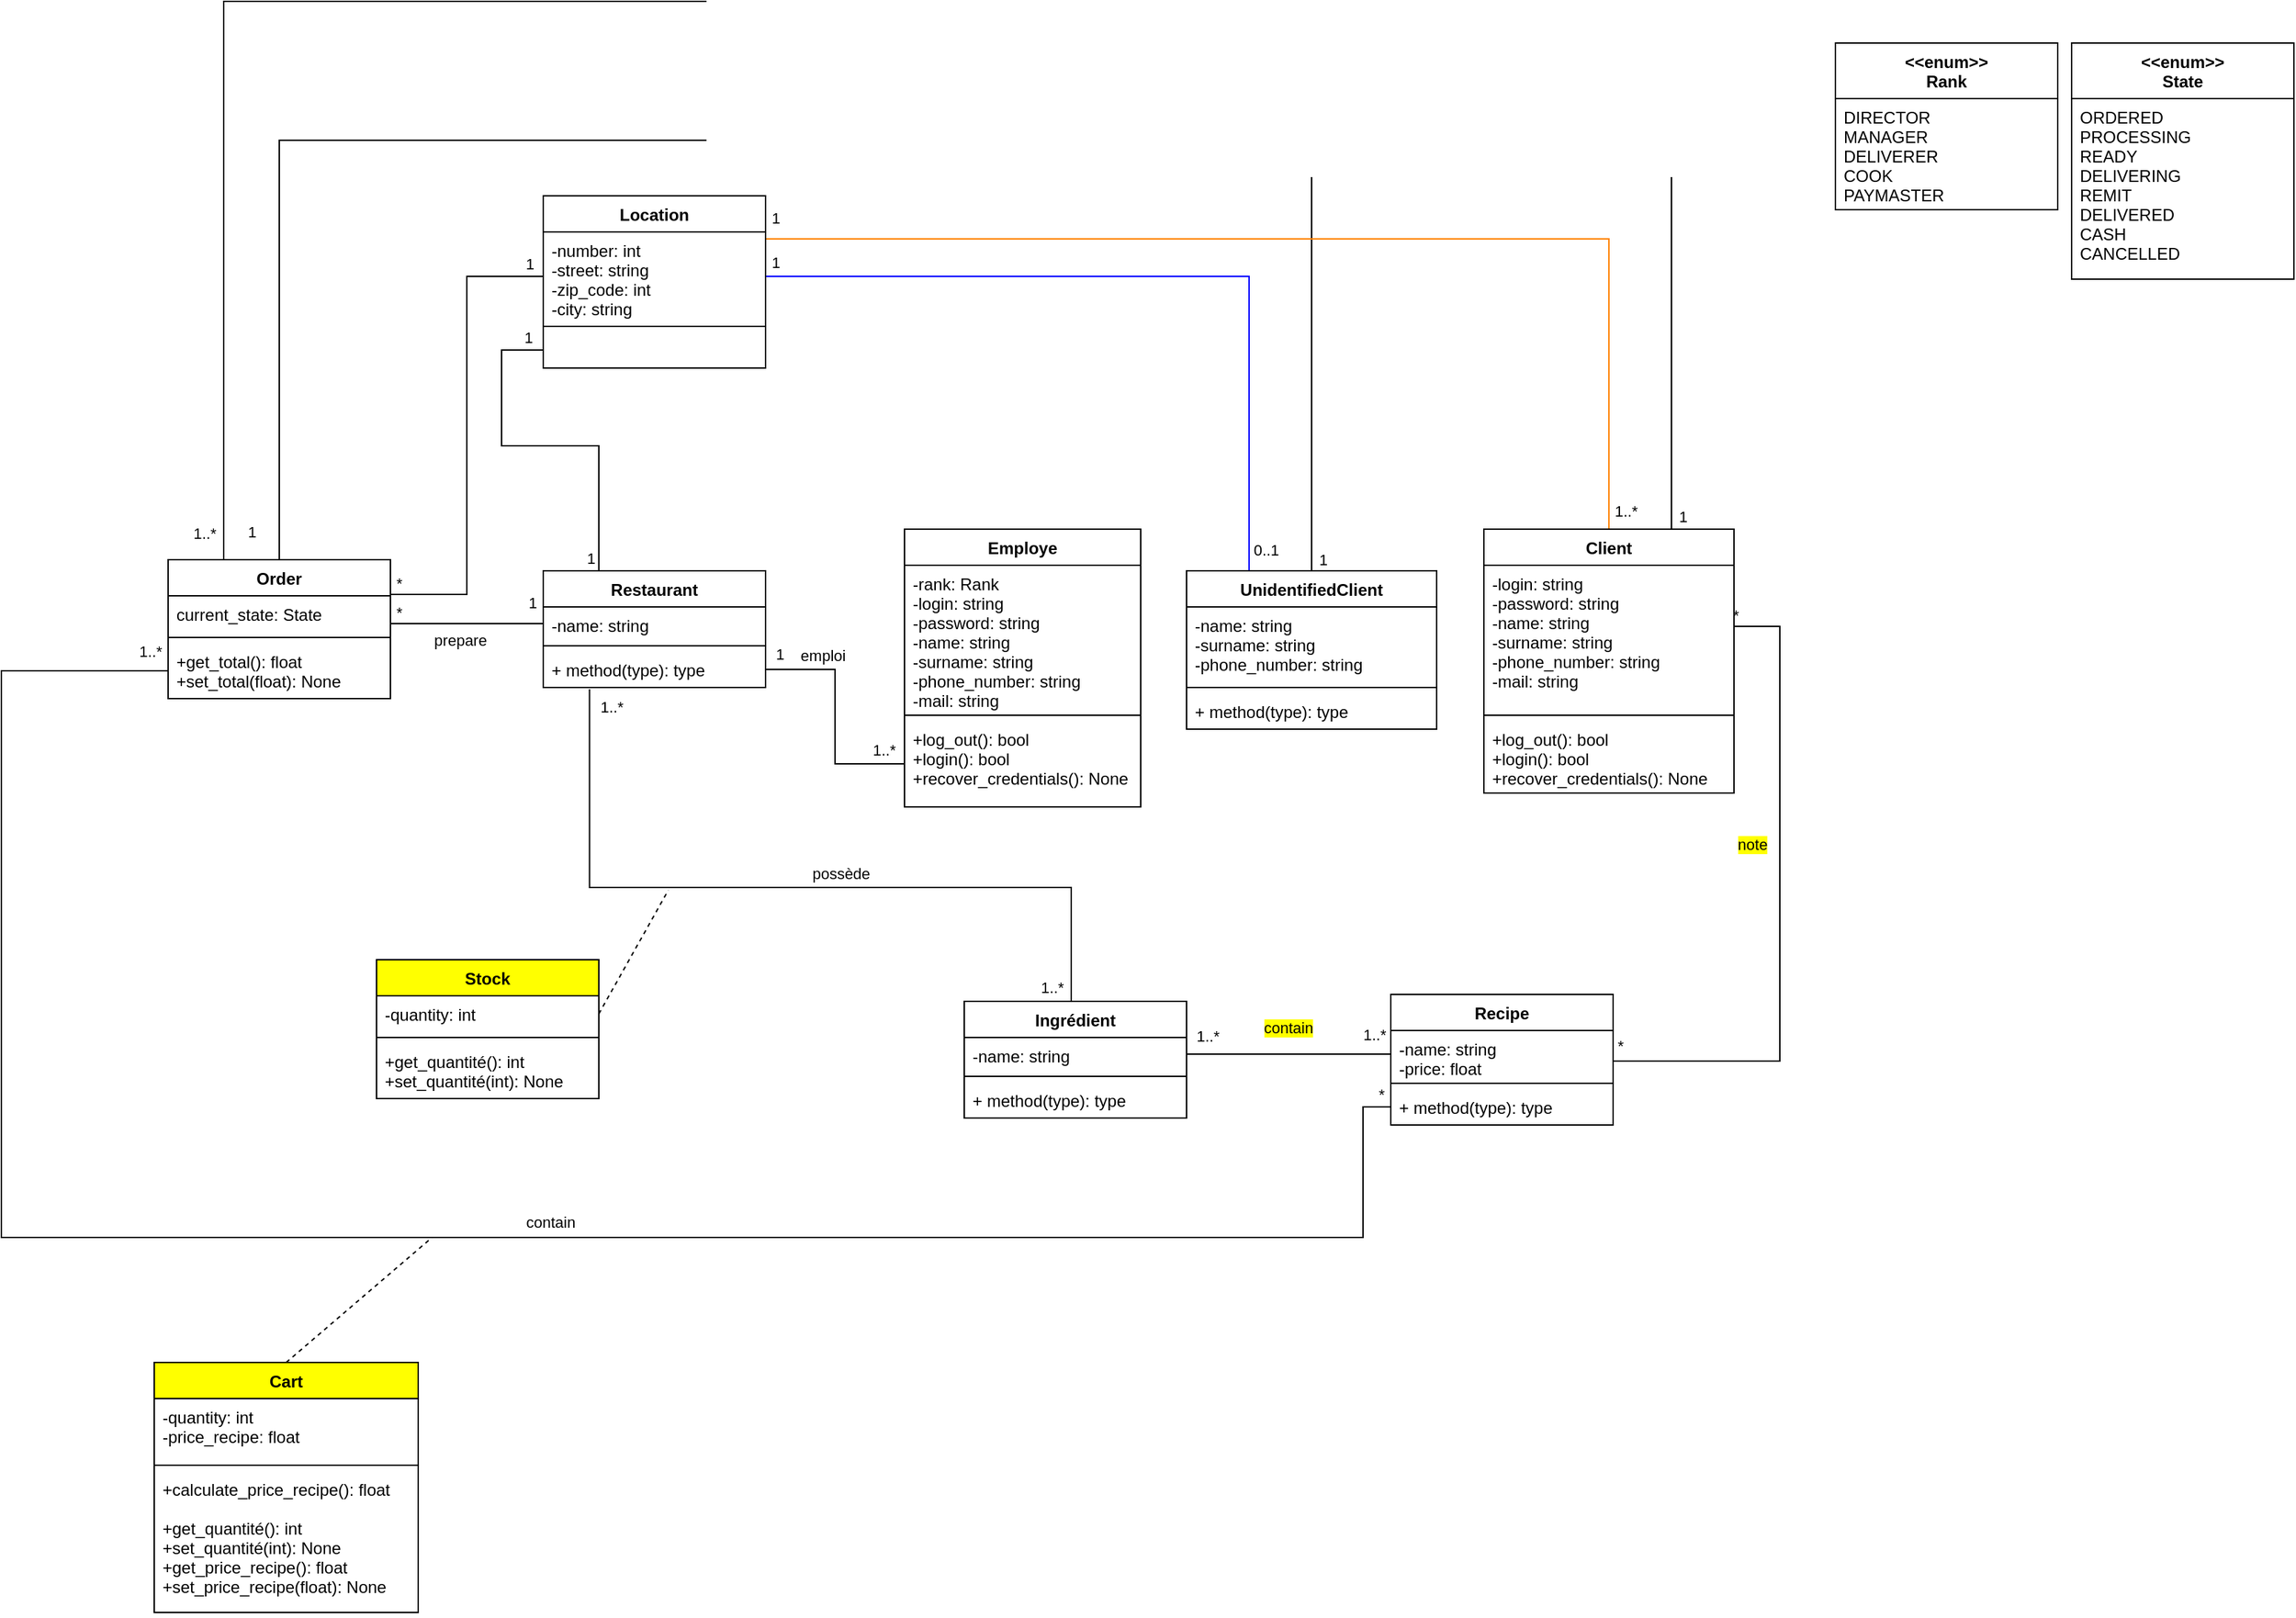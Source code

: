 <mxfile version="13.3.1" type="device"><diagram name="Page-1" id="58cdce13-f638-feb5-8d6f-7d28b1aa9fa0"><mxGraphModel dx="1278" dy="949" grid="1" gridSize="10" guides="1" tooltips="1" connect="1" arrows="1" fold="1" page="1" pageScale="1" pageWidth="1100" pageHeight="850" background="#ffffff" math="0" shadow="0"><root><mxCell id="0"/><mxCell id="1" parent="0"/><mxCell id="4RIuu6g8Ll3O6P_jRk4c-29" value="" style="endArrow=none;html=1;entryX=0;entryY=0.5;entryDx=0;entryDy=0;exitX=1;exitY=0.5;exitDx=0;exitDy=0;edgeStyle=orthogonalEdgeStyle;rounded=0;" parent="1" source="4RIuu6g8Ll3O6P_jRk4c-4" target="4RIuu6g8Ll3O6P_jRk4c-8" edge="1"><mxGeometry width="50" height="50" relative="1" as="geometry"><mxPoint x="740" y="450" as="sourcePoint"/><mxPoint x="908" y="443" as="targetPoint"/></mxGeometry></mxCell><mxCell id="4RIuu6g8Ll3O6P_jRk4c-30" value="emploi" style="edgeLabel;html=1;align=center;verticalAlign=middle;resizable=0;points=[];" parent="4RIuu6g8Ll3O6P_jRk4c-29" vertex="1" connectable="0"><mxGeometry x="0.167" y="3" relative="1" as="geometry"><mxPoint x="-12" y="-58" as="offset"/></mxGeometry></mxCell><mxCell id="4RIuu6g8Ll3O6P_jRk4c-32" value="1" style="edgeLabel;html=1;align=center;verticalAlign=middle;resizable=0;points=[];" parent="4RIuu6g8Ll3O6P_jRk4c-29" vertex="1" connectable="0"><mxGeometry x="-0.858" y="2" relative="1" as="geometry"><mxPoint x="-2" y="-9" as="offset"/></mxGeometry></mxCell><mxCell id="4RIuu6g8Ll3O6P_jRk4c-33" value="1..*" style="edgeLabel;html=1;align=center;verticalAlign=middle;resizable=0;points=[];" parent="4RIuu6g8Ll3O6P_jRk4c-29" vertex="1" connectable="0"><mxGeometry x="0.892" y="-1" relative="1" as="geometry"><mxPoint x="-6.12" y="-11.19" as="offset"/></mxGeometry></mxCell><mxCell id="4RIuu6g8Ll3O6P_jRk4c-35" value="" style="endArrow=none;html=1;edgeStyle=orthogonalEdgeStyle;rounded=0;entryX=0.208;entryY=1.047;entryDx=0;entryDy=0;entryPerimeter=0;exitX=0.5;exitY=0;exitDx=0;exitDy=0;" parent="1" source="4RIuu6g8Ll3O6P_jRk4c-25" target="4RIuu6g8Ll3O6P_jRk4c-4" edge="1"><mxGeometry width="50" height="50" relative="1" as="geometry"><mxPoint x="967.92" y="1333.01" as="sourcePoint"/><mxPoint x="641" y="1130" as="targetPoint"/><Array as="points"><mxPoint x="990" y="1340"/><mxPoint x="990" y="1258"/><mxPoint x="643" y="1258"/></Array></mxGeometry></mxCell><mxCell id="4RIuu6g8Ll3O6P_jRk4c-36" value="possède" style="edgeLabel;html=1;align=center;verticalAlign=middle;resizable=0;points=[];labelBackgroundColor=#FFFFFF;" parent="4RIuu6g8Ll3O6P_jRk4c-35" vertex="1" connectable="0"><mxGeometry x="-0.191" y="2" relative="1" as="geometry"><mxPoint x="-18.91" y="-12" as="offset"/></mxGeometry></mxCell><mxCell id="4RIuu6g8Ll3O6P_jRk4c-43" value="1..*" style="edgeLabel;html=1;align=center;verticalAlign=middle;resizable=0;points=[];" parent="4RIuu6g8Ll3O6P_jRk4c-35" vertex="1" connectable="0"><mxGeometry x="0.867" y="-1" relative="1" as="geometry"><mxPoint x="14" y="-25.91" as="offset"/></mxGeometry></mxCell><mxCell id="4RIuu6g8Ll3O6P_jRk4c-44" value="1..*" style="edgeLabel;html=1;align=center;verticalAlign=middle;resizable=0;points=[];" parent="4RIuu6g8Ll3O6P_jRk4c-35" vertex="1" connectable="0"><mxGeometry x="-0.905" y="-4" relative="1" as="geometry"><mxPoint x="-18" y="14" as="offset"/></mxGeometry></mxCell><mxCell id="4RIuu6g8Ll3O6P_jRk4c-37" value="" style="endArrow=none;dashed=1;html=1;exitX=1;exitY=0.5;exitDx=0;exitDy=0;" parent="1" source="4RIuu6g8Ll3O6P_jRk4c-40" edge="1"><mxGeometry width="50" height="50" relative="1" as="geometry"><mxPoint x="290" y="599" as="sourcePoint"/><mxPoint x="700" y="1260" as="targetPoint"/></mxGeometry></mxCell><mxCell id="gekr-8qGBTe7ZAommQFG-1" value="" style="endArrow=none;html=1;edgeStyle=orthogonalEdgeStyle;entryX=0;entryY=0.5;entryDx=0;entryDy=0;exitX=1;exitY=0.5;exitDx=0;exitDy=0;" parent="1" source="4RIuu6g8Ll3O6P_jRk4c-26" target="4RIuu6g8Ll3O6P_jRk4c-10" edge="1"><mxGeometry width="50" height="50" relative="1" as="geometry"><mxPoint x="1180" y="1500" as="sourcePoint"/><mxPoint x="460" y="960" as="targetPoint"/><Array as="points"/></mxGeometry></mxCell><mxCell id="gekr-8qGBTe7ZAommQFG-3" value="contain" style="edgeLabel;html=1;align=center;verticalAlign=middle;resizable=0;points=[];labelBackgroundColor=#FFFF00;" parent="gekr-8qGBTe7ZAommQFG-1" vertex="1" connectable="0"><mxGeometry x="0.12" relative="1" as="geometry"><mxPoint x="-10" y="-19.5" as="offset"/></mxGeometry></mxCell><mxCell id="gekr-8qGBTe7ZAommQFG-4" value="1..*" style="edgeLabel;html=1;align=center;verticalAlign=middle;resizable=0;points=[];" parent="gekr-8qGBTe7ZAommQFG-1" vertex="1" connectable="0"><mxGeometry x="0.88" y="1" relative="1" as="geometry"><mxPoint x="-2.93" y="-13" as="offset"/></mxGeometry></mxCell><mxCell id="gekr-8qGBTe7ZAommQFG-5" value="1..*" style="edgeLabel;html=1;align=center;verticalAlign=middle;resizable=0;points=[];" parent="gekr-8qGBTe7ZAommQFG-1" vertex="1" connectable="0"><mxGeometry x="-0.897" y="1" relative="1" as="geometry"><mxPoint x="7.41" y="-12.5" as="offset"/></mxGeometry></mxCell><mxCell id="gekr-8qGBTe7ZAommQFG-58" style="edgeStyle=orthogonalEdgeStyle;rounded=0;orthogonalLoop=1;jettySize=auto;html=1;exitX=1;exitY=0.5;exitDx=0;exitDy=0;entryX=1;entryY=0.5;entryDx=0;entryDy=0;endArrow=none;endFill=0;endSize=8;" parent="1" source="4RIuu6g8Ll3O6P_jRk4c-18" target="4RIuu6g8Ll3O6P_jRk4c-10" edge="1"><mxGeometry relative="1" as="geometry"><Array as="points"><mxPoint x="1467" y="1070"/><mxPoint x="1500" y="1070"/><mxPoint x="1500" y="1383"/><mxPoint x="1380" y="1383"/></Array></mxGeometry></mxCell><mxCell id="gekr-8qGBTe7ZAommQFG-59" value="note" style="edgeLabel;html=1;align=center;verticalAlign=middle;resizable=0;points=[];labelBackgroundColor=#FFFF00;" parent="gekr-8qGBTe7ZAommQFG-58" vertex="1" connectable="0"><mxGeometry x="0.243" y="-2" relative="1" as="geometry"><mxPoint x="-18.06" y="-99.94" as="offset"/></mxGeometry></mxCell><mxCell id="gekr-8qGBTe7ZAommQFG-60" value="*" style="edgeLabel;html=1;align=center;verticalAlign=middle;resizable=0;points=[];" parent="gekr-8qGBTe7ZAommQFG-58" vertex="1" connectable="0"><mxGeometry x="0.902" y="1" relative="1" as="geometry"><mxPoint x="-13.67" y="-12" as="offset"/></mxGeometry></mxCell><mxCell id="gekr-8qGBTe7ZAommQFG-61" value="*" style="edgeLabel;html=1;align=center;verticalAlign=middle;resizable=0;points=[];" parent="gekr-8qGBTe7ZAommQFG-58" vertex="1" connectable="0"><mxGeometry x="-0.893" y="-1" relative="1" as="geometry"><mxPoint x="-17" y="-9" as="offset"/></mxGeometry></mxCell><mxCell id="UU1VeiNzVCUgglQLqWZh-19" style="edgeStyle=orthogonalEdgeStyle;rounded=0;orthogonalLoop=1;jettySize=auto;html=1;endArrow=none;endFill=0;endSize=8;strokeWidth=1;exitX=0;exitY=0.5;exitDx=0;exitDy=0;entryX=1;entryY=0.5;entryDx=0;entryDy=0;" parent="1" source="4RIuu6g8Ll3O6P_jRk4c-2" target="4RIuu6g8Ll3O6P_jRk4c-14" edge="1"><mxGeometry relative="1" as="geometry"><mxPoint x="520" y="1080" as="targetPoint"/><Array as="points"><mxPoint x="500" y="1068"/></Array><mxPoint x="580" y="1061" as="sourcePoint"/></mxGeometry></mxCell><mxCell id="UU1VeiNzVCUgglQLqWZh-20" value="1" style="edgeLabel;html=1;align=center;verticalAlign=middle;resizable=0;points=[];" parent="UU1VeiNzVCUgglQLqWZh-19" vertex="1" connectable="0"><mxGeometry x="-0.988" y="1" relative="1" as="geometry"><mxPoint x="-8.04" y="-15.79" as="offset"/></mxGeometry></mxCell><mxCell id="UU1VeiNzVCUgglQLqWZh-21" value="*" style="edgeLabel;html=1;align=center;verticalAlign=middle;resizable=0;points=[];" parent="UU1VeiNzVCUgglQLqWZh-19" vertex="1" connectable="0"><mxGeometry x="0.981" y="5" relative="1" as="geometry"><mxPoint x="11" y="-2.17" as="offset"/></mxGeometry></mxCell><mxCell id="UU1VeiNzVCUgglQLqWZh-22" value="prepare" style="edgeLabel;html=1;align=center;verticalAlign=middle;resizable=0;points=[];" parent="UU1VeiNzVCUgglQLqWZh-19" vertex="1" connectable="0"><mxGeometry x="-0.138" y="-2" relative="1" as="geometry"><mxPoint x="-10" y="14" as="offset"/></mxGeometry></mxCell><mxCell id="TRmeWPD1fU5DAyLMQd7Y-1" style="edgeStyle=orthogonalEdgeStyle;rounded=0;orthogonalLoop=1;jettySize=auto;html=1;exitX=0;exitY=0.5;exitDx=0;exitDy=0;entryX=0;entryY=0.5;entryDx=0;entryDy=0;endArrow=none;endFill=0;" parent="1" source="4RIuu6g8Ll3O6P_jRk4c-12" target="4RIuu6g8Ll3O6P_jRk4c-16" edge="1"><mxGeometry relative="1" as="geometry"><Array as="points"><mxPoint x="1200" y="1416"/><mxPoint x="1200" y="1510"/><mxPoint x="220" y="1510"/><mxPoint x="220" y="1102"/></Array></mxGeometry></mxCell><mxCell id="TRmeWPD1fU5DAyLMQd7Y-2" value="contain" style="edgeLabel;html=1;align=center;verticalAlign=middle;resizable=0;points=[];labelBackgroundColor=#FFFFFF;labelBorderColor=none;" parent="TRmeWPD1fU5DAyLMQd7Y-1" vertex="1" connectable="0"><mxGeometry x="-0.128" y="2" relative="1" as="geometry"><mxPoint x="8" y="-13" as="offset"/></mxGeometry></mxCell><mxCell id="TRmeWPD1fU5DAyLMQd7Y-3" value="*" style="edgeLabel;html=1;align=center;verticalAlign=middle;resizable=0;points=[];" parent="TRmeWPD1fU5DAyLMQd7Y-1" vertex="1" connectable="0"><mxGeometry x="-0.947" y="-1" relative="1" as="geometry"><mxPoint x="14.0" y="-31.86" as="offset"/></mxGeometry></mxCell><mxCell id="TRmeWPD1fU5DAyLMQd7Y-4" value="1..*" style="edgeLabel;html=1;align=center;verticalAlign=middle;resizable=0;points=[];" parent="TRmeWPD1fU5DAyLMQd7Y-1" vertex="1" connectable="0"><mxGeometry x="0.914" y="-2" relative="1" as="geometry"><mxPoint x="56.18" y="-16" as="offset"/></mxGeometry></mxCell><mxCell id="UU1VeiNzVCUgglQLqWZh-1" style="edgeStyle=orthogonalEdgeStyle;rounded=0;orthogonalLoop=1;jettySize=auto;html=1;exitX=0.5;exitY=0;exitDx=0;exitDy=0;endArrow=none;endFill=0;strokeWidth=1;endSize=8;strokeColor=#000000;entryX=0.5;entryY=0;entryDx=0;entryDy=0;" parent="1" source="gekr-8qGBTe7ZAommQFG-66" target="4RIuu6g8Ll3O6P_jRk4c-13" edge="1"><mxGeometry relative="1" as="geometry"><mxPoint x="220" y="740" as="targetPoint"/><Array as="points"><mxPoint x="1163" y="720"/><mxPoint x="420" y="720"/></Array></mxGeometry></mxCell><mxCell id="GmhSequ_2CeiQ7l0snwX-2" value="1" style="edgeLabel;html=1;align=center;verticalAlign=middle;resizable=0;points=[];" parent="UU1VeiNzVCUgglQLqWZh-1" vertex="1" connectable="0"><mxGeometry x="0.984" y="2" relative="1" as="geometry"><mxPoint x="-22" y="-9.61" as="offset"/></mxGeometry></mxCell><mxCell id="GmhSequ_2CeiQ7l0snwX-3" value="1" style="edgeLabel;html=1;align=center;verticalAlign=middle;resizable=0;points=[];" parent="UU1VeiNzVCUgglQLqWZh-1" vertex="1" connectable="0"><mxGeometry x="-0.98" y="-2" relative="1" as="geometry"><mxPoint x="6" y="5" as="offset"/></mxGeometry></mxCell><mxCell id="-BqwRsxjD68ESm7fAQoh-1" style="edgeStyle=orthogonalEdgeStyle;rounded=0;orthogonalLoop=1;jettySize=auto;html=1;exitX=0.5;exitY=0;exitDx=0;exitDy=0;endArrow=none;endFill=0;endSize=8;strokeColor=#FF8000;entryX=1;entryY=0.25;entryDx=0;entryDy=0;" parent="1" source="4RIuu6g8Ll3O6P_jRk4c-17" target="-BqwRsxjD68ESm7fAQoh-3" edge="1"><mxGeometry relative="1" as="geometry"><mxPoint x="1270" y="750" as="targetPoint"/><Array as="points"><mxPoint x="1377" y="791"/></Array></mxGeometry></mxCell><mxCell id="GmhSequ_2CeiQ7l0snwX-8" value="1..*" style="edgeLabel;html=1;align=center;verticalAlign=middle;resizable=0;points=[];" parent="-BqwRsxjD68ESm7fAQoh-1" vertex="1" connectable="0"><mxGeometry x="-0.958" y="1" relative="1" as="geometry"><mxPoint x="13" y="4" as="offset"/></mxGeometry></mxCell><mxCell id="GmhSequ_2CeiQ7l0snwX-9" value="1" style="edgeLabel;html=1;align=center;verticalAlign=middle;resizable=0;points=[];" parent="-BqwRsxjD68ESm7fAQoh-1" vertex="1" connectable="0"><mxGeometry x="0.95" y="1" relative="1" as="geometry"><mxPoint x="-13.76" y="-16" as="offset"/></mxGeometry></mxCell><mxCell id="4RIuu6g8Ll3O6P_jRk4c-25" value="Ingrédient" style="swimlane;fontStyle=1;align=center;verticalAlign=top;childLayout=stackLayout;horizontal=1;startSize=26;horizontalStack=0;resizeParent=1;resizeParentMax=0;resizeLast=0;collapsible=1;marginBottom=0;" parent="1" vertex="1"><mxGeometry x="913" y="1340" width="160" height="84" as="geometry"/></mxCell><mxCell id="4RIuu6g8Ll3O6P_jRk4c-26" value="-name: string" style="text;strokeColor=none;fillColor=none;align=left;verticalAlign=top;spacingLeft=4;spacingRight=4;overflow=hidden;rotatable=0;points=[[0,0.5],[1,0.5]];portConstraint=eastwest;" parent="4RIuu6g8Ll3O6P_jRk4c-25" vertex="1"><mxGeometry y="26" width="160" height="24" as="geometry"/></mxCell><mxCell id="4RIuu6g8Ll3O6P_jRk4c-27" value="" style="line;strokeWidth=1;fillColor=none;align=left;verticalAlign=middle;spacingTop=-1;spacingLeft=3;spacingRight=3;rotatable=0;labelPosition=right;points=[];portConstraint=eastwest;" parent="4RIuu6g8Ll3O6P_jRk4c-25" vertex="1"><mxGeometry y="50" width="160" height="8" as="geometry"/></mxCell><mxCell id="4RIuu6g8Ll3O6P_jRk4c-28" value="+ method(type): type" style="text;strokeColor=none;fillColor=none;align=left;verticalAlign=top;spacingLeft=4;spacingRight=4;overflow=hidden;rotatable=0;points=[[0,0.5],[1,0.5]];portConstraint=eastwest;" parent="4RIuu6g8Ll3O6P_jRk4c-25" vertex="1"><mxGeometry y="58" width="160" height="26" as="geometry"/></mxCell><mxCell id="GmhSequ_2CeiQ7l0snwX-10" style="edgeStyle=orthogonalEdgeStyle;rounded=0;orthogonalLoop=1;jettySize=auto;html=1;exitX=0.75;exitY=0;exitDx=0;exitDy=0;endArrow=none;endFill=0;strokeColor=#000000;entryX=0.25;entryY=0;entryDx=0;entryDy=0;" parent="1" source="4RIuu6g8Ll3O6P_jRk4c-17" target="4RIuu6g8Ll3O6P_jRk4c-13" edge="1"><mxGeometry relative="1" as="geometry"><mxPoint x="330" y="280" as="targetPoint"/><Array as="points"><mxPoint x="1422" y="620"/><mxPoint x="380" y="620"/></Array></mxGeometry></mxCell><mxCell id="GmhSequ_2CeiQ7l0snwX-11" value="1..*" style="edgeLabel;html=1;align=center;verticalAlign=middle;resizable=0;points=[];" parent="GmhSequ_2CeiQ7l0snwX-10" vertex="1" connectable="0"><mxGeometry x="0.984" y="-2" relative="1" as="geometry"><mxPoint x="-12" y="-5" as="offset"/></mxGeometry></mxCell><mxCell id="GmhSequ_2CeiQ7l0snwX-12" value="1" style="edgeLabel;html=1;align=center;verticalAlign=middle;resizable=0;points=[];" parent="GmhSequ_2CeiQ7l0snwX-10" vertex="1" connectable="0"><mxGeometry x="-0.983" y="-1" relative="1" as="geometry"><mxPoint x="7" y="6" as="offset"/></mxGeometry></mxCell><mxCell id="4RIuu6g8Ll3O6P_jRk4c-17" value="Client" style="swimlane;fontStyle=1;align=center;verticalAlign=top;childLayout=stackLayout;horizontal=1;startSize=26;horizontalStack=0;resizeParent=1;resizeParentMax=0;resizeLast=0;collapsible=1;marginBottom=0;" parent="1" vertex="1"><mxGeometry x="1287" y="1000" width="180" height="190" as="geometry"/></mxCell><mxCell id="4RIuu6g8Ll3O6P_jRk4c-18" value="-login: string&#10;-password: string&#10;-name: string&#10;-surname: string&#10;-phone_number: string&#10;-mail: string" style="text;strokeColor=none;fillColor=none;align=left;verticalAlign=top;spacingLeft=4;spacingRight=4;overflow=hidden;rotatable=0;points=[[0,0.5],[1,0.5]];portConstraint=eastwest;" parent="4RIuu6g8Ll3O6P_jRk4c-17" vertex="1"><mxGeometry y="26" width="180" height="104" as="geometry"/></mxCell><mxCell id="4RIuu6g8Ll3O6P_jRk4c-19" value="" style="line;strokeWidth=1;fillColor=none;align=left;verticalAlign=middle;spacingTop=-1;spacingLeft=3;spacingRight=3;rotatable=0;labelPosition=right;points=[];portConstraint=eastwest;" parent="4RIuu6g8Ll3O6P_jRk4c-17" vertex="1"><mxGeometry y="130" width="180" height="8" as="geometry"/></mxCell><mxCell id="4RIuu6g8Ll3O6P_jRk4c-20" value="+log_out(): bool&#10;+login(): bool&#10;+recover_credentials(): None" style="text;strokeColor=none;fillColor=none;align=left;verticalAlign=top;spacingLeft=4;spacingRight=4;overflow=hidden;rotatable=0;points=[[0,0.5],[1,0.5]];portConstraint=eastwest;" parent="4RIuu6g8Ll3O6P_jRk4c-17" vertex="1"><mxGeometry y="138" width="180" height="52" as="geometry"/></mxCell><mxCell id="GmhSequ_2CeiQ7l0snwX-4" style="edgeStyle=orthogonalEdgeStyle;rounded=0;orthogonalLoop=1;jettySize=auto;html=1;exitX=0.25;exitY=0;exitDx=0;exitDy=0;endArrow=none;endFill=0;strokeColor=#0000FF;entryX=1;entryY=0.5;entryDx=0;entryDy=0;" parent="1" source="gekr-8qGBTe7ZAommQFG-66" target="-BqwRsxjD68ESm7fAQoh-4" edge="1"><mxGeometry relative="1" as="geometry"><mxPoint x="850" y="780" as="targetPoint"/><Array as="points"><mxPoint x="1118" y="818"/></Array></mxGeometry></mxCell><mxCell id="GmhSequ_2CeiQ7l0snwX-5" value="0..1" style="edgeLabel;html=1;align=center;verticalAlign=middle;resizable=0;points=[];" parent="GmhSequ_2CeiQ7l0snwX-4" vertex="1" connectable="0"><mxGeometry x="-0.946" relative="1" as="geometry"><mxPoint x="12" as="offset"/></mxGeometry></mxCell><mxCell id="GmhSequ_2CeiQ7l0snwX-6" value="1" style="edgeLabel;html=1;align=center;verticalAlign=middle;resizable=0;points=[];" parent="GmhSequ_2CeiQ7l0snwX-4" vertex="1" connectable="0"><mxGeometry x="0.964" y="1" relative="1" as="geometry"><mxPoint x="-3" y="-11" as="offset"/></mxGeometry></mxCell><mxCell id="gekr-8qGBTe7ZAommQFG-66" value="UnidentifiedClient" style="swimlane;fontStyle=1;align=center;verticalAlign=top;childLayout=stackLayout;horizontal=1;startSize=26;horizontalStack=0;resizeParent=1;resizeParentMax=0;resizeLast=0;collapsible=1;marginBottom=0;" parent="1" vertex="1"><mxGeometry x="1073" y="1030" width="180" height="114" as="geometry"/></mxCell><mxCell id="gekr-8qGBTe7ZAommQFG-67" value="-name: string&#10;-surname: string&#10;-phone_number: string" style="text;strokeColor=none;fillColor=none;align=left;verticalAlign=top;spacingLeft=4;spacingRight=4;overflow=hidden;rotatable=0;points=[[0,0.5],[1,0.5]];portConstraint=eastwest;" parent="gekr-8qGBTe7ZAommQFG-66" vertex="1"><mxGeometry y="26" width="180" height="54" as="geometry"/></mxCell><mxCell id="gekr-8qGBTe7ZAommQFG-68" value="" style="line;strokeWidth=1;fillColor=none;align=left;verticalAlign=middle;spacingTop=-1;spacingLeft=3;spacingRight=3;rotatable=0;labelPosition=right;points=[];portConstraint=eastwest;" parent="gekr-8qGBTe7ZAommQFG-66" vertex="1"><mxGeometry y="80" width="180" height="8" as="geometry"/></mxCell><mxCell id="gekr-8qGBTe7ZAommQFG-69" value="+ method(type): type" style="text;strokeColor=none;fillColor=none;align=left;verticalAlign=top;spacingLeft=4;spacingRight=4;overflow=hidden;rotatable=0;points=[[0,0.5],[1,0.5]];portConstraint=eastwest;" parent="gekr-8qGBTe7ZAommQFG-66" vertex="1"><mxGeometry y="88" width="180" height="26" as="geometry"/></mxCell><mxCell id="4RIuu6g8Ll3O6P_jRk4c-1" value="Restaurant" style="swimlane;fontStyle=1;align=center;verticalAlign=top;childLayout=stackLayout;horizontal=1;startSize=26;horizontalStack=0;resizeParent=1;resizeParentMax=0;resizeLast=0;collapsible=1;marginBottom=0;" parent="1" vertex="1"><mxGeometry x="610" y="1030" width="160" height="84" as="geometry"/></mxCell><mxCell id="4RIuu6g8Ll3O6P_jRk4c-2" value="-name: string" style="text;strokeColor=none;fillColor=none;align=left;verticalAlign=top;spacingLeft=4;spacingRight=4;overflow=hidden;rotatable=0;points=[[0,0.5],[1,0.5]];portConstraint=eastwest;" parent="4RIuu6g8Ll3O6P_jRk4c-1" vertex="1"><mxGeometry y="26" width="160" height="24" as="geometry"/></mxCell><mxCell id="4RIuu6g8Ll3O6P_jRk4c-3" value="" style="line;strokeWidth=1;fillColor=none;align=left;verticalAlign=middle;spacingTop=-1;spacingLeft=3;spacingRight=3;rotatable=0;labelPosition=right;points=[];portConstraint=eastwest;" parent="4RIuu6g8Ll3O6P_jRk4c-1" vertex="1"><mxGeometry y="50" width="160" height="8" as="geometry"/></mxCell><mxCell id="4RIuu6g8Ll3O6P_jRk4c-4" value="+ method(type): type" style="text;strokeColor=none;fillColor=none;align=left;verticalAlign=top;spacingLeft=4;spacingRight=4;overflow=hidden;rotatable=0;points=[[0,0.5],[1,0.5]];portConstraint=eastwest;" parent="4RIuu6g8Ll3O6P_jRk4c-1" vertex="1"><mxGeometry y="58" width="160" height="26" as="geometry"/></mxCell><mxCell id="4RIuu6g8Ll3O6P_jRk4c-9" value="Recipe" style="swimlane;fontStyle=1;align=center;verticalAlign=top;childLayout=stackLayout;horizontal=1;startSize=26;horizontalStack=0;resizeParent=1;resizeParentMax=0;resizeLast=0;collapsible=1;marginBottom=0;" parent="1" vertex="1"><mxGeometry x="1220" y="1335" width="160" height="94" as="geometry"/></mxCell><mxCell id="4RIuu6g8Ll3O6P_jRk4c-10" value="-name: string&#10;-price: float" style="text;strokeColor=none;fillColor=none;align=left;verticalAlign=top;spacingLeft=4;spacingRight=4;overflow=hidden;rotatable=0;points=[[0,0.5],[1,0.5]];portConstraint=eastwest;" parent="4RIuu6g8Ll3O6P_jRk4c-9" vertex="1"><mxGeometry y="26" width="160" height="34" as="geometry"/></mxCell><mxCell id="4RIuu6g8Ll3O6P_jRk4c-11" value="" style="line;strokeWidth=1;fillColor=none;align=left;verticalAlign=middle;spacingTop=-1;spacingLeft=3;spacingRight=3;rotatable=0;labelPosition=right;points=[];portConstraint=eastwest;" parent="4RIuu6g8Ll3O6P_jRk4c-9" vertex="1"><mxGeometry y="60" width="160" height="8" as="geometry"/></mxCell><mxCell id="4RIuu6g8Ll3O6P_jRk4c-12" value="+ method(type): type" style="text;strokeColor=none;fillColor=none;align=left;verticalAlign=top;spacingLeft=4;spacingRight=4;overflow=hidden;rotatable=0;points=[[0,0.5],[1,0.5]];portConstraint=eastwest;" parent="4RIuu6g8Ll3O6P_jRk4c-9" vertex="1"><mxGeometry y="68" width="160" height="26" as="geometry"/></mxCell><mxCell id="ajJ1hhkF8-Xfgmg83zPW-1" style="edgeStyle=orthogonalEdgeStyle;rounded=0;orthogonalLoop=1;jettySize=auto;html=1;exitX=1;exitY=0.25;exitDx=0;exitDy=0;entryX=0;entryY=0.5;entryDx=0;entryDy=0;endArrow=none;endFill=0;" parent="1" source="4RIuu6g8Ll3O6P_jRk4c-13" target="-BqwRsxjD68ESm7fAQoh-4" edge="1"><mxGeometry relative="1" as="geometry"><mxPoint x="490" y="790" as="targetPoint"/></mxGeometry></mxCell><mxCell id="ajJ1hhkF8-Xfgmg83zPW-4" value="1" style="edgeLabel;html=1;align=center;verticalAlign=middle;resizable=0;points=[];" parent="ajJ1hhkF8-Xfgmg83zPW-1" vertex="1" connectable="0"><mxGeometry x="0.937" y="-1" relative="1" as="geometry"><mxPoint y="-10" as="offset"/></mxGeometry></mxCell><mxCell id="ajJ1hhkF8-Xfgmg83zPW-5" value="*" style="edgeLabel;html=1;align=center;verticalAlign=middle;resizable=0;points=[];" parent="ajJ1hhkF8-Xfgmg83zPW-1" vertex="1" connectable="0"><mxGeometry x="-0.947" y="2" relative="1" as="geometry"><mxPoint x="-3" y="-6" as="offset"/></mxGeometry></mxCell><mxCell id="4RIuu6g8Ll3O6P_jRk4c-13" value="Order" style="swimlane;fontStyle=1;align=center;verticalAlign=top;childLayout=stackLayout;horizontal=1;startSize=26;horizontalStack=0;resizeParent=1;resizeParentMax=0;resizeLast=0;collapsible=1;marginBottom=0;" parent="1" vertex="1"><mxGeometry x="340" y="1022" width="160" height="100" as="geometry"/></mxCell><mxCell id="4RIuu6g8Ll3O6P_jRk4c-14" value="current_state: State" style="text;strokeColor=none;fillColor=none;align=left;verticalAlign=top;spacingLeft=4;spacingRight=4;overflow=hidden;rotatable=0;points=[[0,0.5],[1,0.5]];portConstraint=eastwest;" parent="4RIuu6g8Ll3O6P_jRk4c-13" vertex="1"><mxGeometry y="26" width="160" height="26" as="geometry"/></mxCell><mxCell id="4RIuu6g8Ll3O6P_jRk4c-15" value="" style="line;strokeWidth=1;fillColor=none;align=left;verticalAlign=middle;spacingTop=-1;spacingLeft=3;spacingRight=3;rotatable=0;labelPosition=right;points=[];portConstraint=eastwest;" parent="4RIuu6g8Ll3O6P_jRk4c-13" vertex="1"><mxGeometry y="52" width="160" height="8" as="geometry"/></mxCell><mxCell id="4RIuu6g8Ll3O6P_jRk4c-16" value="+get_total(): float&#10;+set_total(float): None" style="text;strokeColor=none;fillColor=none;align=left;verticalAlign=top;spacingLeft=4;spacingRight=4;overflow=hidden;rotatable=0;points=[[0,0.5],[1,0.5]];portConstraint=eastwest;" parent="4RIuu6g8Ll3O6P_jRk4c-13" vertex="1"><mxGeometry y="60" width="160" height="40" as="geometry"/></mxCell><mxCell id="4RIuu6g8Ll3O6P_jRk4c-5" value="Employe" style="swimlane;fontStyle=1;align=center;verticalAlign=top;childLayout=stackLayout;horizontal=1;startSize=26;horizontalStack=0;resizeParent=1;resizeParentMax=0;resizeLast=0;collapsible=1;marginBottom=0;" parent="1" vertex="1"><mxGeometry x="870" y="1000" width="170" height="200" as="geometry"/></mxCell><mxCell id="4RIuu6g8Ll3O6P_jRk4c-6" value="-rank: Rank&#10;-login: string&#10;-password: string&#10;-name: string&#10;-surname: string&#10;-phone_number: string&#10;-mail: string" style="text;strokeColor=none;fillColor=none;align=left;verticalAlign=top;spacingLeft=4;spacingRight=4;overflow=hidden;rotatable=0;points=[[0,0.5],[1,0.5]];portConstraint=eastwest;" parent="4RIuu6g8Ll3O6P_jRk4c-5" vertex="1"><mxGeometry y="26" width="170" height="104" as="geometry"/></mxCell><mxCell id="4RIuu6g8Ll3O6P_jRk4c-7" value="" style="line;strokeWidth=1;fillColor=none;align=left;verticalAlign=middle;spacingTop=-1;spacingLeft=3;spacingRight=3;rotatable=0;labelPosition=right;points=[];portConstraint=eastwest;" parent="4RIuu6g8Ll3O6P_jRk4c-5" vertex="1"><mxGeometry y="130" width="170" height="8" as="geometry"/></mxCell><mxCell id="4RIuu6g8Ll3O6P_jRk4c-8" value="+log_out(): bool&#10;+login(): bool&#10;+recover_credentials(): None&#10;" style="text;strokeColor=none;fillColor=none;align=left;verticalAlign=top;spacingLeft=4;spacingRight=4;overflow=hidden;rotatable=0;points=[[0,0.5],[1,0.5]];portConstraint=eastwest;" parent="4RIuu6g8Ll3O6P_jRk4c-5" vertex="1"><mxGeometry y="138" width="170" height="62" as="geometry"/></mxCell><mxCell id="HXcI3bx_-rTR3HE84AJX-7" value="&lt;&lt;enum&gt;&gt;&#10;Rank" style="swimlane;fontStyle=1;align=center;verticalAlign=top;childLayout=stackLayout;horizontal=1;startSize=40;horizontalStack=0;resizeParent=1;resizeParentMax=0;resizeLast=0;collapsible=1;marginBottom=0;fontSize=12;swimlaneLine=1;" parent="1" vertex="1"><mxGeometry x="1540" y="650" width="160" height="120" as="geometry"/></mxCell><mxCell id="HXcI3bx_-rTR3HE84AJX-8" value="DIRECTOR&#10;MANAGER&#10;DELIVERER&#10;COOK&#10;PAYMASTER" style="text;strokeColor=none;fillColor=none;align=left;verticalAlign=top;spacingLeft=4;spacingRight=4;overflow=hidden;rotatable=0;points=[[0,0.5],[1,0.5]];portConstraint=eastwest;" parent="HXcI3bx_-rTR3HE84AJX-7" vertex="1"><mxGeometry y="40" width="160" height="80" as="geometry"/></mxCell><mxCell id="sGdwklhOhs8YP0a3iyR3-5" value="&lt;&lt;enum&gt;&gt;&#10;State" style="swimlane;fontStyle=1;align=center;verticalAlign=top;childLayout=stackLayout;horizontal=1;startSize=40;horizontalStack=0;resizeParent=1;resizeParentMax=0;resizeLast=0;collapsible=1;marginBottom=0;fontSize=12;swimlaneLine=1;" parent="1" vertex="1"><mxGeometry x="1710" y="650" width="160" height="170" as="geometry"/></mxCell><mxCell id="sGdwklhOhs8YP0a3iyR3-6" value="ORDERED&#10;PROCESSING&#10;READY&#10;DELIVERING&#10;REMIT&#10;DELIVERED&#10;CASH&#10;CANCELLED" style="text;strokeColor=none;fillColor=none;align=left;verticalAlign=top;spacingLeft=4;spacingRight=4;overflow=hidden;rotatable=0;points=[[0,0.5],[1,0.5]];portConstraint=eastwest;" parent="sGdwklhOhs8YP0a3iyR3-5" vertex="1"><mxGeometry y="40" width="160" height="130" as="geometry"/></mxCell><mxCell id="4RIuu6g8Ll3O6P_jRk4c-39" value="Stock" style="swimlane;fontStyle=1;align=center;verticalAlign=top;childLayout=stackLayout;horizontal=1;startSize=26;horizontalStack=0;resizeParent=1;resizeParentMax=0;resizeLast=0;collapsible=1;marginBottom=0;fillColor=#FFFF00;" parent="1" vertex="1"><mxGeometry x="490" y="1310" width="160" height="100" as="geometry"/></mxCell><mxCell id="4RIuu6g8Ll3O6P_jRk4c-40" value="-quantity: int" style="text;strokeColor=none;fillColor=none;align=left;verticalAlign=top;spacingLeft=4;spacingRight=4;overflow=hidden;rotatable=0;points=[[0,0.5],[1,0.5]];portConstraint=eastwest;" parent="4RIuu6g8Ll3O6P_jRk4c-39" vertex="1"><mxGeometry y="26" width="160" height="26" as="geometry"/></mxCell><mxCell id="4RIuu6g8Ll3O6P_jRk4c-41" value="" style="line;strokeWidth=1;fillColor=none;align=left;verticalAlign=middle;spacingTop=-1;spacingLeft=3;spacingRight=3;rotatable=0;labelPosition=right;points=[];portConstraint=eastwest;" parent="4RIuu6g8Ll3O6P_jRk4c-39" vertex="1"><mxGeometry y="52" width="160" height="8" as="geometry"/></mxCell><mxCell id="4RIuu6g8Ll3O6P_jRk4c-42" value="+get_quantité(): int&#10;+set_quantité(int): None" style="text;strokeColor=none;fillColor=none;align=left;verticalAlign=top;spacingLeft=4;spacingRight=4;overflow=hidden;rotatable=0;points=[[0,0.5],[1,0.5]];portConstraint=eastwest;" parent="4RIuu6g8Ll3O6P_jRk4c-39" vertex="1"><mxGeometry y="60" width="160" height="40" as="geometry"/></mxCell><mxCell id="-BqwRsxjD68ESm7fAQoh-3" value="Location" style="swimlane;fontStyle=1;align=center;verticalAlign=top;childLayout=stackLayout;horizontal=1;startSize=26;horizontalStack=0;resizeParent=1;resizeParentMax=0;resizeLast=0;collapsible=1;marginBottom=0;" parent="1" vertex="1"><mxGeometry x="610" y="760" width="160" height="124" as="geometry"/></mxCell><mxCell id="-BqwRsxjD68ESm7fAQoh-4" value="-number: int&#10;-street: string&#10;-zip_code: int&#10;-city: string&#10;" style="text;strokeColor=none;fillColor=none;align=left;verticalAlign=top;spacingLeft=4;spacingRight=4;overflow=hidden;rotatable=0;points=[[0,0.5],[1,0.5]];portConstraint=eastwest;" parent="-BqwRsxjD68ESm7fAQoh-3" vertex="1"><mxGeometry y="26" width="160" height="64" as="geometry"/></mxCell><mxCell id="-BqwRsxjD68ESm7fAQoh-5" value="" style="line;strokeWidth=1;fillColor=none;align=left;verticalAlign=middle;spacingTop=-1;spacingLeft=3;spacingRight=3;rotatable=0;labelPosition=right;points=[];portConstraint=eastwest;" parent="-BqwRsxjD68ESm7fAQoh-3" vertex="1"><mxGeometry y="90" width="160" height="8" as="geometry"/></mxCell><mxCell id="-BqwRsxjD68ESm7fAQoh-6" value="&#10;&#10;" style="text;strokeColor=none;fillColor=none;align=left;verticalAlign=top;spacingLeft=4;spacingRight=4;overflow=hidden;rotatable=0;points=[[0,0.5],[1,0.5]];portConstraint=eastwest;" parent="-BqwRsxjD68ESm7fAQoh-3" vertex="1"><mxGeometry y="98" width="160" height="26" as="geometry"/></mxCell><mxCell id="-BqwRsxjD68ESm7fAQoh-8" value="" style="endArrow=none;html=1;exitX=0.25;exitY=0;exitDx=0;exitDy=0;edgeStyle=orthogonalEdgeStyle;rounded=0;entryX=0;entryY=0.5;entryDx=0;entryDy=0;" parent="1" source="4RIuu6g8Ll3O6P_jRk4c-1" target="-BqwRsxjD68ESm7fAQoh-6" edge="1"><mxGeometry width="50" height="50" relative="1" as="geometry"><mxPoint x="950" y="930" as="sourcePoint"/><mxPoint x="620" y="900" as="targetPoint"/><Array as="points"><mxPoint x="650" y="940"/><mxPoint x="580" y="940"/><mxPoint x="580" y="871"/></Array></mxGeometry></mxCell><mxCell id="-BqwRsxjD68ESm7fAQoh-9" value="1" style="edgeLabel;html=1;align=center;verticalAlign=middle;resizable=0;points=[];" parent="-BqwRsxjD68ESm7fAQoh-8" vertex="1" connectable="0"><mxGeometry x="-0.871" relative="1" as="geometry"><mxPoint x="-6" y="7" as="offset"/></mxGeometry></mxCell><mxCell id="ajJ1hhkF8-Xfgmg83zPW-3" value="1" style="edgeLabel;html=1;align=center;verticalAlign=middle;resizable=0;points=[];" parent="-BqwRsxjD68ESm7fAQoh-8" vertex="1" connectable="0"><mxGeometry x="0.916" y="1" relative="1" as="geometry"><mxPoint y="-8" as="offset"/></mxGeometry></mxCell><mxCell id="To3IfmzoPrD9Xdj7goHN-3" value="Cart" style="swimlane;fontStyle=1;align=center;verticalAlign=top;childLayout=stackLayout;horizontal=1;startSize=26;horizontalStack=0;resizeParent=1;resizeParentMax=0;resizeLast=0;collapsible=1;marginBottom=0;fillColor=#FFFF00;" parent="1" vertex="1"><mxGeometry x="330" y="1600" width="190" height="180" as="geometry"/></mxCell><mxCell id="To3IfmzoPrD9Xdj7goHN-4" value="-quantity: int&#10;-price_recipe: float" style="text;strokeColor=none;fillColor=none;align=left;verticalAlign=top;spacingLeft=4;spacingRight=4;overflow=hidden;rotatable=0;points=[[0,0.5],[1,0.5]];portConstraint=eastwest;" parent="To3IfmzoPrD9Xdj7goHN-3" vertex="1"><mxGeometry y="26" width="190" height="44" as="geometry"/></mxCell><mxCell id="To3IfmzoPrD9Xdj7goHN-5" value="" style="line;strokeWidth=1;fillColor=none;align=left;verticalAlign=middle;spacingTop=-1;spacingLeft=3;spacingRight=3;rotatable=0;labelPosition=right;points=[];portConstraint=eastwest;" parent="To3IfmzoPrD9Xdj7goHN-3" vertex="1"><mxGeometry y="70" width="190" height="8" as="geometry"/></mxCell><mxCell id="To3IfmzoPrD9Xdj7goHN-6" value="+calculate_price_recipe(): float&#10;&#10;+get_quantité(): int&#10;+set_quantité(int): None&#10;+get_price_recipe(): float&#10;+set_price_recipe(float): None" style="text;strokeColor=none;fillColor=none;align=left;verticalAlign=top;spacingLeft=4;spacingRight=4;overflow=hidden;rotatable=0;points=[[0,0.5],[1,0.5]];portConstraint=eastwest;" parent="To3IfmzoPrD9Xdj7goHN-3" vertex="1"><mxGeometry y="78" width="190" height="102" as="geometry"/></mxCell><mxCell id="To3IfmzoPrD9Xdj7goHN-7" value="" style="endArrow=none;dashed=1;html=1;exitX=0.5;exitY=0;exitDx=0;exitDy=0;" parent="1" source="To3IfmzoPrD9Xdj7goHN-3" edge="1"><mxGeometry width="50" height="50" relative="1" as="geometry"><mxPoint x="730" y="1500" as="sourcePoint"/><mxPoint x="530" y="1510" as="targetPoint"/></mxGeometry></mxCell></root></mxGraphModel></diagram></mxfile>